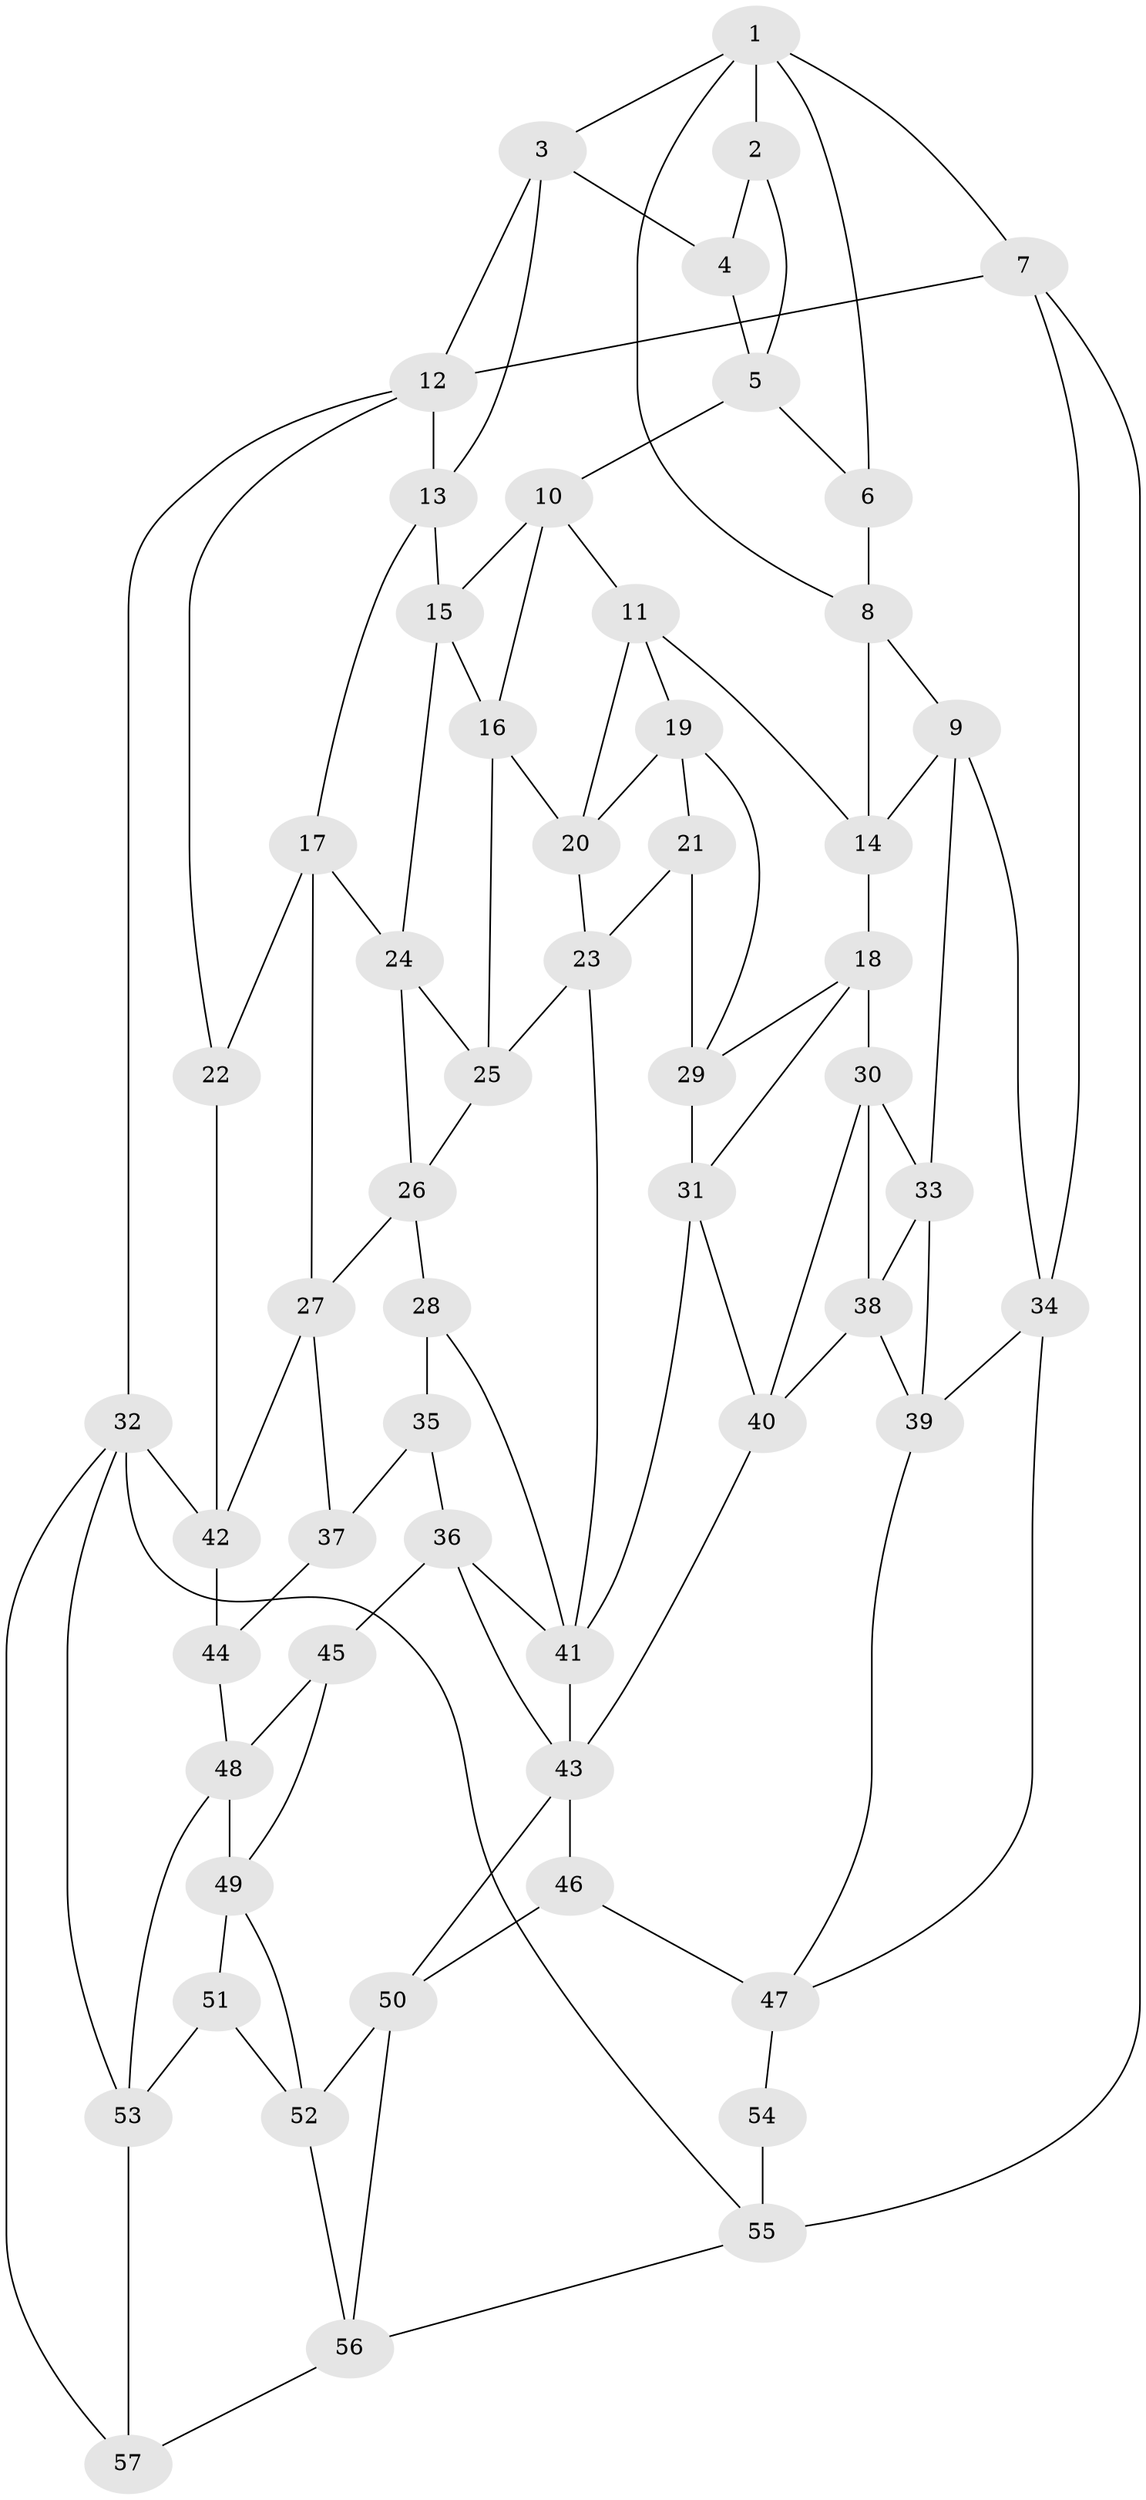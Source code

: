 // original degree distribution, {3: 0.02631578947368421, 4: 0.19298245614035087, 5: 0.5877192982456141, 6: 0.19298245614035087}
// Generated by graph-tools (version 1.1) at 2025/27/03/09/25 03:27:09]
// undirected, 57 vertices, 109 edges
graph export_dot {
graph [start="1"]
  node [color=gray90,style=filled];
  1;
  2;
  3;
  4;
  5;
  6;
  7;
  8;
  9;
  10;
  11;
  12;
  13;
  14;
  15;
  16;
  17;
  18;
  19;
  20;
  21;
  22;
  23;
  24;
  25;
  26;
  27;
  28;
  29;
  30;
  31;
  32;
  33;
  34;
  35;
  36;
  37;
  38;
  39;
  40;
  41;
  42;
  43;
  44;
  45;
  46;
  47;
  48;
  49;
  50;
  51;
  52;
  53;
  54;
  55;
  56;
  57;
  1 -- 2 [weight=1.0];
  1 -- 3 [weight=1.0];
  1 -- 6 [weight=1.0];
  1 -- 7 [weight=1.0];
  1 -- 8 [weight=1.0];
  2 -- 4 [weight=1.0];
  2 -- 5 [weight=1.0];
  3 -- 4 [weight=1.0];
  3 -- 12 [weight=1.0];
  3 -- 13 [weight=1.0];
  4 -- 5 [weight=1.0];
  5 -- 6 [weight=1.0];
  5 -- 10 [weight=1.0];
  6 -- 8 [weight=1.0];
  7 -- 12 [weight=1.0];
  7 -- 34 [weight=1.0];
  7 -- 55 [weight=1.0];
  8 -- 9 [weight=1.0];
  8 -- 14 [weight=1.0];
  9 -- 14 [weight=1.0];
  9 -- 33 [weight=1.0];
  9 -- 34 [weight=1.0];
  10 -- 11 [weight=1.0];
  10 -- 15 [weight=1.0];
  10 -- 16 [weight=1.0];
  11 -- 14 [weight=1.0];
  11 -- 19 [weight=1.0];
  11 -- 20 [weight=1.0];
  12 -- 13 [weight=1.0];
  12 -- 22 [weight=1.0];
  12 -- 32 [weight=1.0];
  13 -- 15 [weight=1.0];
  13 -- 17 [weight=1.0];
  14 -- 18 [weight=1.0];
  15 -- 16 [weight=1.0];
  15 -- 24 [weight=1.0];
  16 -- 20 [weight=1.0];
  16 -- 25 [weight=1.0];
  17 -- 22 [weight=1.0];
  17 -- 24 [weight=1.0];
  17 -- 27 [weight=1.0];
  18 -- 29 [weight=1.0];
  18 -- 30 [weight=1.0];
  18 -- 31 [weight=1.0];
  19 -- 20 [weight=1.0];
  19 -- 21 [weight=1.0];
  19 -- 29 [weight=1.0];
  20 -- 23 [weight=1.0];
  21 -- 23 [weight=1.0];
  21 -- 29 [weight=1.0];
  22 -- 42 [weight=2.0];
  23 -- 25 [weight=1.0];
  23 -- 41 [weight=1.0];
  24 -- 25 [weight=1.0];
  24 -- 26 [weight=1.0];
  25 -- 26 [weight=1.0];
  26 -- 27 [weight=1.0];
  26 -- 28 [weight=1.0];
  27 -- 37 [weight=1.0];
  27 -- 42 [weight=1.0];
  28 -- 35 [weight=1.0];
  28 -- 41 [weight=1.0];
  29 -- 31 [weight=1.0];
  30 -- 33 [weight=1.0];
  30 -- 38 [weight=1.0];
  30 -- 40 [weight=1.0];
  31 -- 40 [weight=1.0];
  31 -- 41 [weight=1.0];
  32 -- 42 [weight=1.0];
  32 -- 53 [weight=1.0];
  32 -- 55 [weight=1.0];
  32 -- 57 [weight=1.0];
  33 -- 38 [weight=1.0];
  33 -- 39 [weight=1.0];
  34 -- 39 [weight=1.0];
  34 -- 47 [weight=1.0];
  35 -- 36 [weight=1.0];
  35 -- 37 [weight=2.0];
  36 -- 41 [weight=1.0];
  36 -- 43 [weight=1.0];
  36 -- 45 [weight=1.0];
  37 -- 44 [weight=1.0];
  38 -- 39 [weight=1.0];
  38 -- 40 [weight=1.0];
  39 -- 47 [weight=1.0];
  40 -- 43 [weight=1.0];
  41 -- 43 [weight=2.0];
  42 -- 44 [weight=2.0];
  43 -- 46 [weight=1.0];
  43 -- 50 [weight=1.0];
  44 -- 48 [weight=1.0];
  45 -- 48 [weight=1.0];
  45 -- 49 [weight=1.0];
  46 -- 47 [weight=1.0];
  46 -- 50 [weight=1.0];
  47 -- 54 [weight=1.0];
  48 -- 49 [weight=1.0];
  48 -- 53 [weight=1.0];
  49 -- 51 [weight=1.0];
  49 -- 52 [weight=1.0];
  50 -- 52 [weight=1.0];
  50 -- 56 [weight=1.0];
  51 -- 52 [weight=1.0];
  51 -- 53 [weight=1.0];
  52 -- 56 [weight=1.0];
  53 -- 57 [weight=1.0];
  54 -- 55 [weight=2.0];
  55 -- 56 [weight=1.0];
  56 -- 57 [weight=1.0];
}
